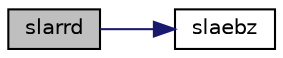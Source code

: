 digraph "slarrd"
{
 // LATEX_PDF_SIZE
  edge [fontname="Helvetica",fontsize="10",labelfontname="Helvetica",labelfontsize="10"];
  node [fontname="Helvetica",fontsize="10",shape=record];
  rankdir="LR";
  Node1 [label="slarrd",height=0.2,width=0.4,color="black", fillcolor="grey75", style="filled", fontcolor="black",tooltip="SLARRD computes the eigenvalues of a symmetric tridiagonal matrix to suitable accuracy."];
  Node1 -> Node2 [color="midnightblue",fontsize="10",style="solid",fontname="Helvetica"];
  Node2 [label="slaebz",height=0.2,width=0.4,color="black", fillcolor="white", style="filled",URL="$slaebz_8f.html#a4f5045e3ec268a759d36fec562d6e481",tooltip="SLAEBZ computes the number of eigenvalues of a real symmetric tridiagonal matrix which are less than ..."];
}
